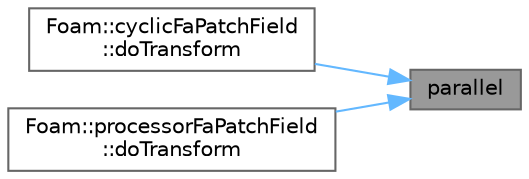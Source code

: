 digraph "parallel"
{
 // LATEX_PDF_SIZE
  bgcolor="transparent";
  edge [fontname=Helvetica,fontsize=10,labelfontname=Helvetica,labelfontsize=10];
  node [fontname=Helvetica,fontsize=10,shape=box,height=0.2,width=0.4];
  rankdir="RL";
  Node1 [id="Node000001",label="parallel",height=0.2,width=0.4,color="gray40", fillcolor="grey60", style="filled", fontcolor="black",tooltip=" "];
  Node1 -> Node2 [id="edge1_Node000001_Node000002",dir="back",color="steelblue1",style="solid",tooltip=" "];
  Node2 [id="Node000002",label="Foam::cyclicFaPatchField\l::doTransform",height=0.2,width=0.4,color="grey40", fillcolor="white", style="filled",URL="$classFoam_1_1cyclicFaPatchField.html#a1a72fff645a76007304a293091997e6d",tooltip=" "];
  Node1 -> Node3 [id="edge2_Node000001_Node000003",dir="back",color="steelblue1",style="solid",tooltip=" "];
  Node3 [id="Node000003",label="Foam::processorFaPatchField\l::doTransform",height=0.2,width=0.4,color="grey40", fillcolor="white", style="filled",URL="$classFoam_1_1processorFaPatchField.html#a1a72fff645a76007304a293091997e6d",tooltip=" "];
}
